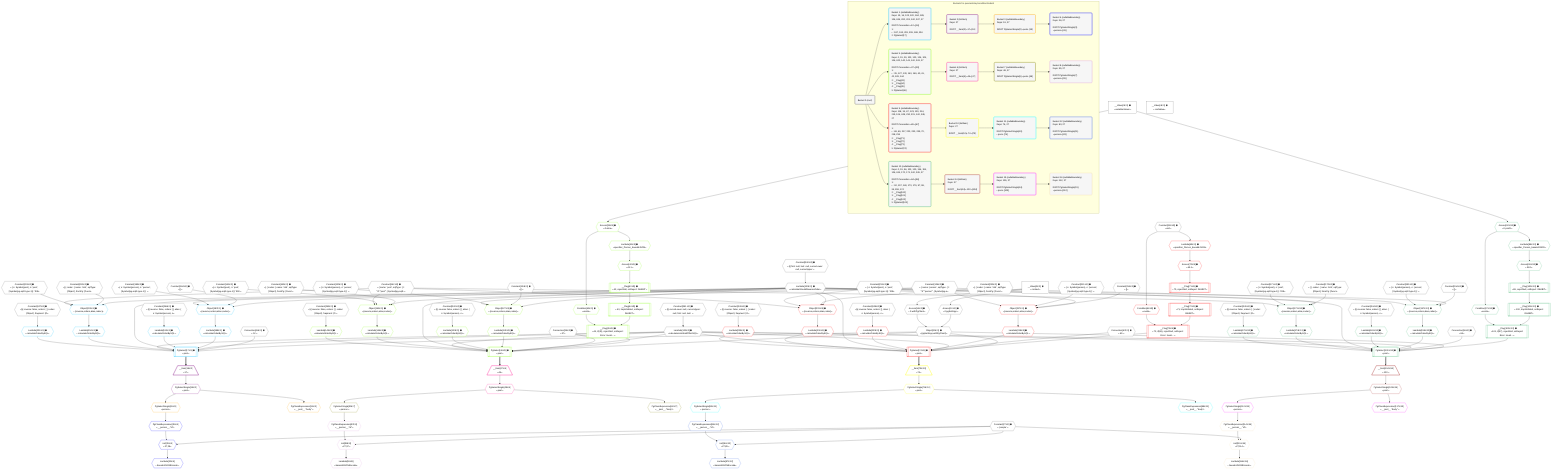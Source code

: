 %%{init: {'themeVariables': { 'fontSize': '12px'}}}%%
graph TD
    classDef path fill:#eee,stroke:#000,color:#000
    classDef plan fill:#fff,stroke-width:1px,color:#000
    classDef itemplan fill:#fff,stroke-width:2px,color:#000
    classDef unbatchedplan fill:#dff,stroke-width:1px,color:#000
    classDef sideeffectplan fill:#fcc,stroke-width:2px,color:#000
    classDef bucket fill:#f6f6f6,color:#000,stroke-width:2px,text-align:left


    %% plan dependencies
    Object15{{"Object[15∈0] ➊<br />ᐸ{pgSettings,withPgClient}ᐳ"}}:::plan
    Access13{{"Access[13∈0] ➊<br />ᐸ2.pgSettingsᐳ"}}:::plan
    Access14{{"Access[14∈0] ➊<br />ᐸ2.withPgClientᐳ"}}:::plan
    Access13 & Access14 --> Object15
    __Value2["__Value[2∈0] ➊<br />ᐸcontextᐳ"]:::plan
    __Value2 --> Access13
    __Value2 --> Access14
    Lambda120{{"Lambda[120∈0] ➊<br />ᐸcalculateShouldReverseOrderᐳ"}}:::plan
    Constant240{{"Constant[240∈0] ➊<br />ᐸ§{ first: null, last: null, cursorLower: null, cursorUpper: ᐳ"}}:::plan
    Constant240 --> Lambda120
    Lambda123{{"Lambda[123∈0] ➊<br />ᐸcalculateLimitAndOffsetSQLᐳ"}}:::plan
    Constant241{{"Constant[241∈0] ➊<br />ᐸ§{ cursorLower: null, cursorUpper: null, first: null, last: ᐳ"}}:::plan
    Constant241 --> Lambda123
    __Value0["__Value[0∈0] ➊<br />ᐸvariableValuesᐳ"]:::plan
    __Value4["__Value[4∈0] ➊<br />ᐸrootValueᐳ"]:::plan
    Connection16{{"Connection[16∈0] ➊<br />ᐸ12ᐳ"}}:::plan
    Constant27{{"Constant[27∈0] ➊<br />ᐸ'people'ᐳ"}}:::plan
    Connection39{{"Connection[39∈0] ➊<br />ᐸ37ᐳ"}}:::plan
    Connection67{{"Connection[67∈0] ➊<br />ᐸ65ᐳ"}}:::plan
    Connection96{{"Connection[96∈0] ➊<br />ᐸ94ᐳ"}}:::plan
    Constant118{{"Constant[118∈0] ➊<br />ᐸnullᐳ"}}:::plan
    Constant124{{"Constant[124∈0] ➊<br />ᐸ[]ᐳ"}}:::plan
    Constant125{{"Constant[125∈0] ➊<br />ᐸ{ s: Symbol(person), n: 'person', [Symbol(pg-sql2-type-1)]: ᐳ"}}:::plan
    Constant126{{"Constant[126∈0] ➊<br />ᐸ{ name: 'person', sqlType: { t: '”d”.”person”', [Symbol(pg-sᐳ"}}:::plan
    Constant140{{"Constant[140∈0] ➊<br />ᐸ[ { codec: { name: 'int4', sqlType: [Object], fromPg: [Functᐳ"}}:::plan
    Constant141{{"Constant[141∈0] ➊<br />ᐸ{ s: Symbol(post), n: 'post', [Symbol(pg-sql2-type-1)]: 'IDEᐳ"}}:::plan
    Constant142{{"Constant[142∈0] ➊<br />ᐸ{ name: 'post', sqlType: { t: '”d”.”post”', [Symbol(pg-sql2-ᐳ"}}:::plan
    Constant154{{"Constant[154∈0] ➊<br />ᐸ[]ᐳ"}}:::plan
    Constant155{{"Constant[155∈0] ➊<br />ᐸ{ s: Symbol(person), n: 'person', [Symbol(pg-sql2-type-1)]: ᐳ"}}:::plan
    Constant170{{"Constant[170∈0] ➊<br />ᐸ[ { codec: { name: 'int4', sqlType: [Object], fromPg: [Functᐳ"}}:::plan
    Constant171{{"Constant[171∈0] ➊<br />ᐸ{ s: Symbol(post), n: 'post', [Symbol(pg-sql2-type-1)]: 'IDEᐳ"}}:::plan
    Constant184{{"Constant[184∈0] ➊<br />ᐸ[]ᐳ"}}:::plan
    Constant185{{"Constant[185∈0] ➊<br />ᐸ{ s: Symbol(person), n: 'person', [Symbol(pg-sql2-type-1)]: ᐳ"}}:::plan
    Constant200{{"Constant[200∈0] ➊<br />ᐸ[ { codec: { name: 'int4', sqlType: [Object], fromPg: [Functᐳ"}}:::plan
    Constant201{{"Constant[201∈0] ➊<br />ᐸ{ s: Symbol(post), n: 'post', [Symbol(pg-sql2-type-1)]: 'IDEᐳ"}}:::plan
    Constant214{{"Constant[214∈0] ➊<br />ᐸ[]ᐳ"}}:::plan
    Constant215{{"Constant[215∈0] ➊<br />ᐸ{ s: Symbol(person), n: 'person', [Symbol(pg-sql2-type-1)]: ᐳ"}}:::plan
    Constant230{{"Constant[230∈0] ➊<br />ᐸ[ { codec: { name: 'int4', sqlType: [Object], fromPg: [Functᐳ"}}:::plan
    Constant231{{"Constant[231∈0] ➊<br />ᐸ{ s: Symbol(post), n: 'post', [Symbol(pg-sql2-type-1)]: 'IDEᐳ"}}:::plan
    Constant242{{"Constant[242∈0] ➊<br />ᐸ§{ reverse: false, orders: [], alias: { s: Symbol(person), nᐳ"}}:::plan
    Constant243{{"Constant[243∈0] ➊<br />ᐸ§{ reverse: false, orders: [ { codec: [Object], fragment: [Oᐳ"}}:::plan
    Constant244{{"Constant[244∈0] ➊<br />ᐸ§{ reverse: false, orders: [], alias: { s: Symbol(person), nᐳ"}}:::plan
    Constant245{{"Constant[245∈0] ➊<br />ᐸ§{ reverse: false, orders: [ { codec: [Object], fragment: [Oᐳ"}}:::plan
    Constant246{{"Constant[246∈0] ➊<br />ᐸ§{ reverse: false, orders: [], alias: { s: Symbol(person), nᐳ"}}:::plan
    Constant247{{"Constant[247∈0] ➊<br />ᐸ§{ reverse: false, orders: [ { codec: [Object], fragment: [Oᐳ"}}:::plan
    Constant248{{"Constant[248∈0] ➊<br />ᐸ§{ reverse: false, orders: [], alias: { s: Symbol(person), nᐳ"}}:::plan
    Constant249{{"Constant[249∈0] ➊<br />ᐸ§{ reverse: false, orders: [ { codec: [Object], fragment: [Oᐳ"}}:::plan
    PgSelect17[["PgSelect[17∈1] ➊<br />ᐸpostᐳ"]]:::plan
    Lambda188{{"Lambda[188∈1] ➊<br />ᐸcalculateOrderBySQLᐳ"}}:::plan
    Lambda193{{"Lambda[193∈1] ➊<br />ᐸcalculateOrderBySQLᐳ"}}:::plan
    Lambda204{{"Lambda[204∈1] ➊<br />ᐸcalculateOrderBySQLᐳ"}}:::plan
    Lambda209{{"Lambda[209∈1] ➊<br />ᐸcalculateOrderBySQLᐳ"}}:::plan
    Object15 & Connection16 & Lambda123 & Lambda188 & Lambda193 & Lambda120 & Lambda123 & Lambda204 & Lambda209 --> PgSelect17
    Object187{{"Object[187∈1] ➊<br />ᐸ{reverse,orders,alias,codec}ᐳ"}}:::plan
    Lambda120 & Constant184 & Constant185 & Constant126 --> Object187
    Object203{{"Object[203∈1] ➊<br />ᐸ{reverse,orders,alias,codec}ᐳ"}}:::plan
    Lambda120 & Constant200 & Constant201 & Constant142 --> Object203
    Object187 --> Lambda188
    Constant246 --> Lambda193
    Object203 --> Lambda204
    Constant247 --> Lambda209
    __Item18[/"__Item[18∈2]<br />ᐸ17ᐳ"\]:::itemplan
    PgSelect17 ==> __Item18
    PgSelectSingle19{{"PgSelectSingle[19∈2]<br />ᐸpostᐳ"}}:::plan
    __Item18 --> PgSelectSingle19
    PgSelectSingle26{{"PgSelectSingle[26∈3]<br />ᐸpersonᐳ"}}:::plan
    PgSelectSingle19 --> PgSelectSingle26
    PgClassExpression31{{"PgClassExpression[31∈3]<br />ᐸ__post__.”body”ᐳ"}}:::plan
    PgSelectSingle19 --> PgClassExpression31
    List29{{"List[29∈4]<br />ᐸ27,28ᐳ"}}:::plan
    PgClassExpression28{{"PgClassExpression[28∈4]<br />ᐸ__person__.”id”ᐳ"}}:::plan
    Constant27 & PgClassExpression28 --> List29
    PgSelectSingle26 --> PgClassExpression28
    Lambda30{{"Lambda[30∈4]<br />ᐸbase64JSONEncodeᐳ"}}:::plan
    List29 --> Lambda30
    PgSelect46[["PgSelect[46∈5] ➊<br />ᐸpostᐳ"]]:::plan
    __Flag45[["__Flag[45∈5] ➊<br />ᐸ44, if(40), rejectNull, onReject: Error: Invali…ᐳ"]]:::plan
    Lambda128{{"Lambda[128∈5] ➊<br />ᐸcalculateOrderBySQLᐳ"}}:::plan
    Lambda133{{"Lambda[133∈5] ➊<br />ᐸcalculateOrderBySQLᐳ"}}:::plan
    Lambda144{{"Lambda[144∈5] ➊<br />ᐸcalculateOrderBySQLᐳ"}}:::plan
    Lambda149{{"Lambda[149∈5] ➊<br />ᐸcalculateOrderBySQLᐳ"}}:::plan
    Object15 & __Flag45 & Connection39 & Lambda123 & Lambda128 & Lambda133 & Lambda120 & Lambda123 & Lambda144 & Lambda149 --> PgSelect46
    Object127{{"Object[127∈5] ➊<br />ᐸ{reverse,orders,alias,codec}ᐳ"}}:::plan
    Lambda120 & Constant124 & Constant125 & Constant126 --> Object127
    Object143{{"Object[143∈5] ➊<br />ᐸ{reverse,orders,alias,codec}ᐳ"}}:::plan
    Lambda120 & Constant140 & Constant141 & Constant142 --> Object143
    __Flag44[["__Flag[44∈5] ➊<br />ᐸ43, trapInhibited, onReject: INHIBITᐳ"]]:::plan
    Condition40{{"Condition[40∈5] ➊<br />ᐸexistsᐳ"}}:::plan
    __Flag44 & Condition40 --> __Flag45
    Access35{{"Access[35∈5] ➊<br />ᐸ0.aliceᐳ"}}:::plan
    __Value0 --> Access35
    Access35 --> Condition40
    Lambda41{{"Lambda[41∈5] ➊<br />ᐸspecifier_Person_base64JSONᐳ"}}:::plan
    Access35 --> Lambda41
    Access42{{"Access[42∈5] ➊<br />ᐸ41.1ᐳ"}}:::plan
    Lambda41 --> Access42
    __Flag43[["__Flag[43∈5] ➊<br />ᐸ42, rejectNull, onReject: INHIBITᐳ"]]:::plan
    Access42 --> __Flag43
    __Flag43 --> __Flag44
    Object127 --> Lambda128
    Constant242 --> Lambda133
    Object143 --> Lambda144
    Constant243 --> Lambda149
    __Item47[/"__Item[47∈6]<br />ᐸ46ᐳ"\]:::itemplan
    PgSelect46 ==> __Item47
    PgSelectSingle48{{"PgSelectSingle[48∈6]<br />ᐸpostᐳ"}}:::plan
    __Item47 --> PgSelectSingle48
    PgSelectSingle55{{"PgSelectSingle[55∈7]<br />ᐸpersonᐳ"}}:::plan
    PgSelectSingle48 --> PgSelectSingle55
    PgClassExpression60{{"PgClassExpression[60∈7]<br />ᐸ__post__.”body”ᐳ"}}:::plan
    PgSelectSingle48 --> PgClassExpression60
    List58{{"List[58∈8]<br />ᐸ27,57ᐳ"}}:::plan
    PgClassExpression57{{"PgClassExpression[57∈8]<br />ᐸ__person__.”id”ᐳ"}}:::plan
    Constant27 & PgClassExpression57 --> List58
    PgSelectSingle55 --> PgClassExpression57
    Lambda59{{"Lambda[59∈8]<br />ᐸbase64JSONEncodeᐳ"}}:::plan
    List58 --> Lambda59
    PgSelect74[["PgSelect[74∈9] ➊<br />ᐸpostᐳ"]]:::plan
    __Flag73[["__Flag[73∈9] ➊<br />ᐸ72, if(68), rejectNull, onReject: Error: Invali…ᐳ"]]:::plan
    Lambda218{{"Lambda[218∈9] ➊<br />ᐸcalculateOrderBySQLᐳ"}}:::plan
    Lambda223{{"Lambda[223∈9] ➊<br />ᐸcalculateOrderBySQLᐳ"}}:::plan
    Lambda234{{"Lambda[234∈9] ➊<br />ᐸcalculateOrderBySQLᐳ"}}:::plan
    Lambda239{{"Lambda[239∈9] ➊<br />ᐸcalculateOrderBySQLᐳ"}}:::plan
    Object15 & __Flag73 & Connection67 & Lambda123 & Lambda218 & Lambda223 & Lambda120 & Lambda123 & Lambda234 & Lambda239 --> PgSelect74
    Object217{{"Object[217∈9] ➊<br />ᐸ{reverse,orders,alias,codec}ᐳ"}}:::plan
    Lambda120 & Constant214 & Constant215 & Constant126 --> Object217
    Object233{{"Object[233∈9] ➊<br />ᐸ{reverse,orders,alias,codec}ᐳ"}}:::plan
    Lambda120 & Constant230 & Constant231 & Constant142 --> Object233
    __Flag72[["__Flag[72∈9] ➊<br />ᐸ71, trapInhibited, onReject: INHIBITᐳ"]]:::plan
    Condition68{{"Condition[68∈9] ➊<br />ᐸexistsᐳ"}}:::plan
    __Flag72 & Condition68 --> __Flag73
    Constant118 --> Condition68
    Lambda69{{"Lambda[69∈9] ➊<br />ᐸspecifier_Person_base64JSONᐳ"}}:::plan
    Constant118 --> Lambda69
    Access70{{"Access[70∈9] ➊<br />ᐸ69.1ᐳ"}}:::plan
    Lambda69 --> Access70
    __Flag71[["__Flag[71∈9] ➊<br />ᐸ70, rejectNull, onReject: INHIBITᐳ"]]:::plan
    Access70 --> __Flag71
    __Flag71 --> __Flag72
    Object217 --> Lambda218
    Constant248 --> Lambda223
    Object233 --> Lambda234
    Constant249 --> Lambda239
    __Item75[/"__Item[75∈10]<br />ᐸ74ᐳ"\]:::itemplan
    PgSelect74 ==> __Item75
    PgSelectSingle76{{"PgSelectSingle[76∈10]<br />ᐸpostᐳ"}}:::plan
    __Item75 --> PgSelectSingle76
    PgSelectSingle83{{"PgSelectSingle[83∈11]<br />ᐸpersonᐳ"}}:::plan
    PgSelectSingle76 --> PgSelectSingle83
    PgClassExpression88{{"PgClassExpression[88∈11]<br />ᐸ__post__.”body”ᐳ"}}:::plan
    PgSelectSingle76 --> PgClassExpression88
    List86{{"List[86∈12]<br />ᐸ27,85ᐳ"}}:::plan
    PgClassExpression85{{"PgClassExpression[85∈12]<br />ᐸ__person__.”id”ᐳ"}}:::plan
    Constant27 & PgClassExpression85 --> List86
    PgSelectSingle83 --> PgClassExpression85
    Lambda87{{"Lambda[87∈12]<br />ᐸbase64JSONEncodeᐳ"}}:::plan
    List86 --> Lambda87
    PgSelect103[["PgSelect[103∈13] ➊<br />ᐸpostᐳ"]]:::plan
    __Flag102[["__Flag[102∈13] ➊<br />ᐸ101, if(97), rejectNull, onReject: Error: Invali…ᐳ"]]:::plan
    Lambda158{{"Lambda[158∈13] ➊<br />ᐸcalculateOrderBySQLᐳ"}}:::plan
    Lambda163{{"Lambda[163∈13] ➊<br />ᐸcalculateOrderBySQLᐳ"}}:::plan
    Lambda174{{"Lambda[174∈13] ➊<br />ᐸcalculateOrderBySQLᐳ"}}:::plan
    Lambda179{{"Lambda[179∈13] ➊<br />ᐸcalculateOrderBySQLᐳ"}}:::plan
    Object15 & __Flag102 & Connection96 & Lambda123 & Lambda158 & Lambda163 & Lambda120 & Lambda123 & Lambda174 & Lambda179 --> PgSelect103
    Object157{{"Object[157∈13] ➊<br />ᐸ{reverse,orders,alias,codec}ᐳ"}}:::plan
    Lambda120 & Constant154 & Constant155 & Constant126 --> Object157
    Object173{{"Object[173∈13] ➊<br />ᐸ{reverse,orders,alias,codec}ᐳ"}}:::plan
    Lambda120 & Constant170 & Constant171 & Constant142 --> Object173
    __Flag101[["__Flag[101∈13] ➊<br />ᐸ100, trapInhibited, onReject: INHIBITᐳ"]]:::plan
    Condition97{{"Condition[97∈13] ➊<br />ᐸexistsᐳ"}}:::plan
    __Flag101 & Condition97 --> __Flag102
    Access92{{"Access[92∈13] ➊<br />ᐸ0.post3ᐳ"}}:::plan
    __Value0 --> Access92
    Access92 --> Condition97
    Lambda98{{"Lambda[98∈13] ➊<br />ᐸspecifier_Person_base64JSONᐳ"}}:::plan
    Access92 --> Lambda98
    Access99{{"Access[99∈13] ➊<br />ᐸ98.1ᐳ"}}:::plan
    Lambda98 --> Access99
    __Flag100[["__Flag[100∈13] ➊<br />ᐸ99, rejectNull, onReject: INHIBITᐳ"]]:::plan
    Access99 --> __Flag100
    __Flag100 --> __Flag101
    Object157 --> Lambda158
    Constant244 --> Lambda163
    Object173 --> Lambda174
    Constant245 --> Lambda179
    __Item104[/"__Item[104∈14]<br />ᐸ103ᐳ"\]:::itemplan
    PgSelect103 ==> __Item104
    PgSelectSingle105{{"PgSelectSingle[105∈14]<br />ᐸpostᐳ"}}:::plan
    __Item104 --> PgSelectSingle105
    PgSelectSingle112{{"PgSelectSingle[112∈15]<br />ᐸpersonᐳ"}}:::plan
    PgSelectSingle105 --> PgSelectSingle112
    PgClassExpression117{{"PgClassExpression[117∈15]<br />ᐸ__post__.”body”ᐳ"}}:::plan
    PgSelectSingle105 --> PgClassExpression117
    List115{{"List[115∈16]<br />ᐸ27,114ᐳ"}}:::plan
    PgClassExpression114{{"PgClassExpression[114∈16]<br />ᐸ__person__.”id”ᐳ"}}:::plan
    Constant27 & PgClassExpression114 --> List115
    PgSelectSingle112 --> PgClassExpression114
    Lambda116{{"Lambda[116∈16]<br />ᐸbase64JSONEncodeᐳ"}}:::plan
    List115 --> Lambda116

    %% define steps

    subgraph "Buckets for queries/relay/conditionNodeId"
    Bucket0("Bucket 0 (root)"):::bucket
    classDef bucket0 stroke:#696969
    class Bucket0,__Value0,__Value2,__Value4,Access13,Access14,Object15,Connection16,Constant27,Connection39,Connection67,Connection96,Constant118,Lambda120,Lambda123,Constant124,Constant125,Constant126,Constant140,Constant141,Constant142,Constant154,Constant155,Constant170,Constant171,Constant184,Constant185,Constant200,Constant201,Constant214,Constant215,Constant230,Constant231,Constant240,Constant241,Constant242,Constant243,Constant244,Constant245,Constant246,Constant247,Constant248,Constant249 bucket0
    Bucket1("Bucket 1 (nullableBoundary)<br />Deps: 15, 16, 123, 120, 184, 185, 126, 246, 200, 201, 142, 247, 27<br /><br />ROOT Connectionᐸ12ᐳ[16]<br />1: <br />ᐳ: 187, 193, 203, 209, 188, 204<br />2: PgSelect[17]"):::bucket
    classDef bucket1 stroke:#00bfff
    class Bucket1,PgSelect17,Object187,Lambda188,Lambda193,Object203,Lambda204,Lambda209 bucket1
    Bucket2("Bucket 2 (listItem)<br />Deps: 27<br /><br />ROOT __Item{2}ᐸ17ᐳ[18]"):::bucket
    classDef bucket2 stroke:#7f007f
    class Bucket2,__Item18,PgSelectSingle19 bucket2
    Bucket3("Bucket 3 (nullableBoundary)<br />Deps: 19, 27<br /><br />ROOT PgSelectSingle{2}ᐸpostᐳ[19]"):::bucket
    classDef bucket3 stroke:#ffa500
    class Bucket3,PgSelectSingle26,PgClassExpression31 bucket3
    Bucket4("Bucket 4 (nullableBoundary)<br />Deps: 26, 27<br /><br />ROOT PgSelectSingle{3}ᐸpersonᐳ[26]"):::bucket
    classDef bucket4 stroke:#0000ff
    class Bucket4,PgClassExpression28,List29,Lambda30 bucket4
    Bucket5("Bucket 5 (nullableBoundary)<br />Deps: 0, 15, 39, 123, 120, 124, 125, 126, 242, 140, 141, 142, 243, 27<br /><br />ROOT Connectionᐸ37ᐳ[39]<br />1: <br />ᐳ: 35, 127, 133, 143, 149, 40, 41, 42, 128, 144<br />2: __Flag[43]<br />3: __Flag[44]<br />4: __Flag[45]<br />5: PgSelect[46]"):::bucket
    classDef bucket5 stroke:#7fff00
    class Bucket5,Access35,Condition40,Lambda41,Access42,__Flag43,__Flag44,__Flag45,PgSelect46,Object127,Lambda128,Lambda133,Object143,Lambda144,Lambda149 bucket5
    Bucket6("Bucket 6 (listItem)<br />Deps: 27<br /><br />ROOT __Item{6}ᐸ46ᐳ[47]"):::bucket
    classDef bucket6 stroke:#ff1493
    class Bucket6,__Item47,PgSelectSingle48 bucket6
    Bucket7("Bucket 7 (nullableBoundary)<br />Deps: 48, 27<br /><br />ROOT PgSelectSingle{6}ᐸpostᐳ[48]"):::bucket
    classDef bucket7 stroke:#808000
    class Bucket7,PgSelectSingle55,PgClassExpression60 bucket7
    Bucket8("Bucket 8 (nullableBoundary)<br />Deps: 55, 27<br /><br />ROOT PgSelectSingle{7}ᐸpersonᐳ[55]"):::bucket
    classDef bucket8 stroke:#dda0dd
    class Bucket8,PgClassExpression57,List58,Lambda59 bucket8
    Bucket9("Bucket 9 (nullableBoundary)<br />Deps: 118, 15, 67, 123, 120, 214, 215, 126, 248, 230, 231, 142, 249, 27<br /><br />ROOT Connectionᐸ65ᐳ[67]<br />1: <br />ᐳ: 68, 69, 217, 223, 233, 239, 70, 218, 234<br />2: __Flag[71]<br />3: __Flag[72]<br />4: __Flag[73]<br />5: PgSelect[74]"):::bucket
    classDef bucket9 stroke:#ff0000
    class Bucket9,Condition68,Lambda69,Access70,__Flag71,__Flag72,__Flag73,PgSelect74,Object217,Lambda218,Lambda223,Object233,Lambda234,Lambda239 bucket9
    Bucket10("Bucket 10 (listItem)<br />Deps: 27<br /><br />ROOT __Item{10}ᐸ74ᐳ[75]"):::bucket
    classDef bucket10 stroke:#ffff00
    class Bucket10,__Item75,PgSelectSingle76 bucket10
    Bucket11("Bucket 11 (nullableBoundary)<br />Deps: 76, 27<br /><br />ROOT PgSelectSingle{10}ᐸpostᐳ[76]"):::bucket
    classDef bucket11 stroke:#00ffff
    class Bucket11,PgSelectSingle83,PgClassExpression88 bucket11
    Bucket12("Bucket 12 (nullableBoundary)<br />Deps: 83, 27<br /><br />ROOT PgSelectSingle{11}ᐸpersonᐳ[83]"):::bucket
    classDef bucket12 stroke:#4169e1
    class Bucket12,PgClassExpression85,List86,Lambda87 bucket12
    Bucket13("Bucket 13 (nullableBoundary)<br />Deps: 0, 15, 96, 123, 120, 154, 155, 126, 244, 170, 171, 142, 245, 27<br /><br />ROOT Connectionᐸ94ᐳ[96]<br />1: <br />ᐳ: 92, 157, 163, 173, 179, 97, 98, 99, 158, 174<br />2: __Flag[100]<br />3: __Flag[101]<br />4: __Flag[102]<br />5: PgSelect[103]"):::bucket
    classDef bucket13 stroke:#3cb371
    class Bucket13,Access92,Condition97,Lambda98,Access99,__Flag100,__Flag101,__Flag102,PgSelect103,Object157,Lambda158,Lambda163,Object173,Lambda174,Lambda179 bucket13
    Bucket14("Bucket 14 (listItem)<br />Deps: 27<br /><br />ROOT __Item{14}ᐸ103ᐳ[104]"):::bucket
    classDef bucket14 stroke:#a52a2a
    class Bucket14,__Item104,PgSelectSingle105 bucket14
    Bucket15("Bucket 15 (nullableBoundary)<br />Deps: 105, 27<br /><br />ROOT PgSelectSingle{14}ᐸpostᐳ[105]"):::bucket
    classDef bucket15 stroke:#ff00ff
    class Bucket15,PgSelectSingle112,PgClassExpression117 bucket15
    Bucket16("Bucket 16 (nullableBoundary)<br />Deps: 112, 27<br /><br />ROOT PgSelectSingle{15}ᐸpersonᐳ[112]"):::bucket
    classDef bucket16 stroke:#f5deb3
    class Bucket16,PgClassExpression114,List115,Lambda116 bucket16
    Bucket0 --> Bucket1 & Bucket5 & Bucket9 & Bucket13
    Bucket1 --> Bucket2
    Bucket2 --> Bucket3
    Bucket3 --> Bucket4
    Bucket5 --> Bucket6
    Bucket6 --> Bucket7
    Bucket7 --> Bucket8
    Bucket9 --> Bucket10
    Bucket10 --> Bucket11
    Bucket11 --> Bucket12
    Bucket13 --> Bucket14
    Bucket14 --> Bucket15
    Bucket15 --> Bucket16
    end